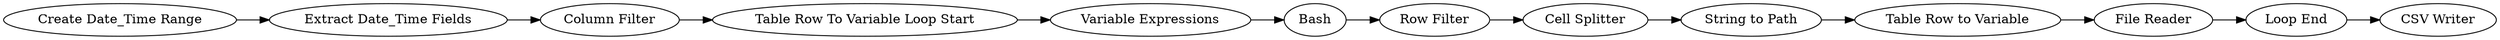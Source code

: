 digraph {
	22 -> 24
	20 -> 21
	16 -> 15
	18 -> 16
	14 -> 18
	11 -> 14
	19 -> 20
	23 -> 25
	21 -> 22
	15 -> 23
	24 -> 8
	8 -> 11
	16 [label="Table Row to Variable"]
	24 [label="Variable Expressions"]
	20 [label="Extract Date_Time Fields"]
	22 [label="Table Row To Variable Loop Start"]
	11 [label="Row Filter"]
	18 [label="String to Path"]
	23 [label="Loop End"]
	21 [label="Column Filter"]
	8 [label=Bash]
	15 [label="File Reader"]
	25 [label="CSV Writer"]
	14 [label="Cell Splitter"]
	19 [label="Create Date_Time Range"]
	rankdir=LR
}
